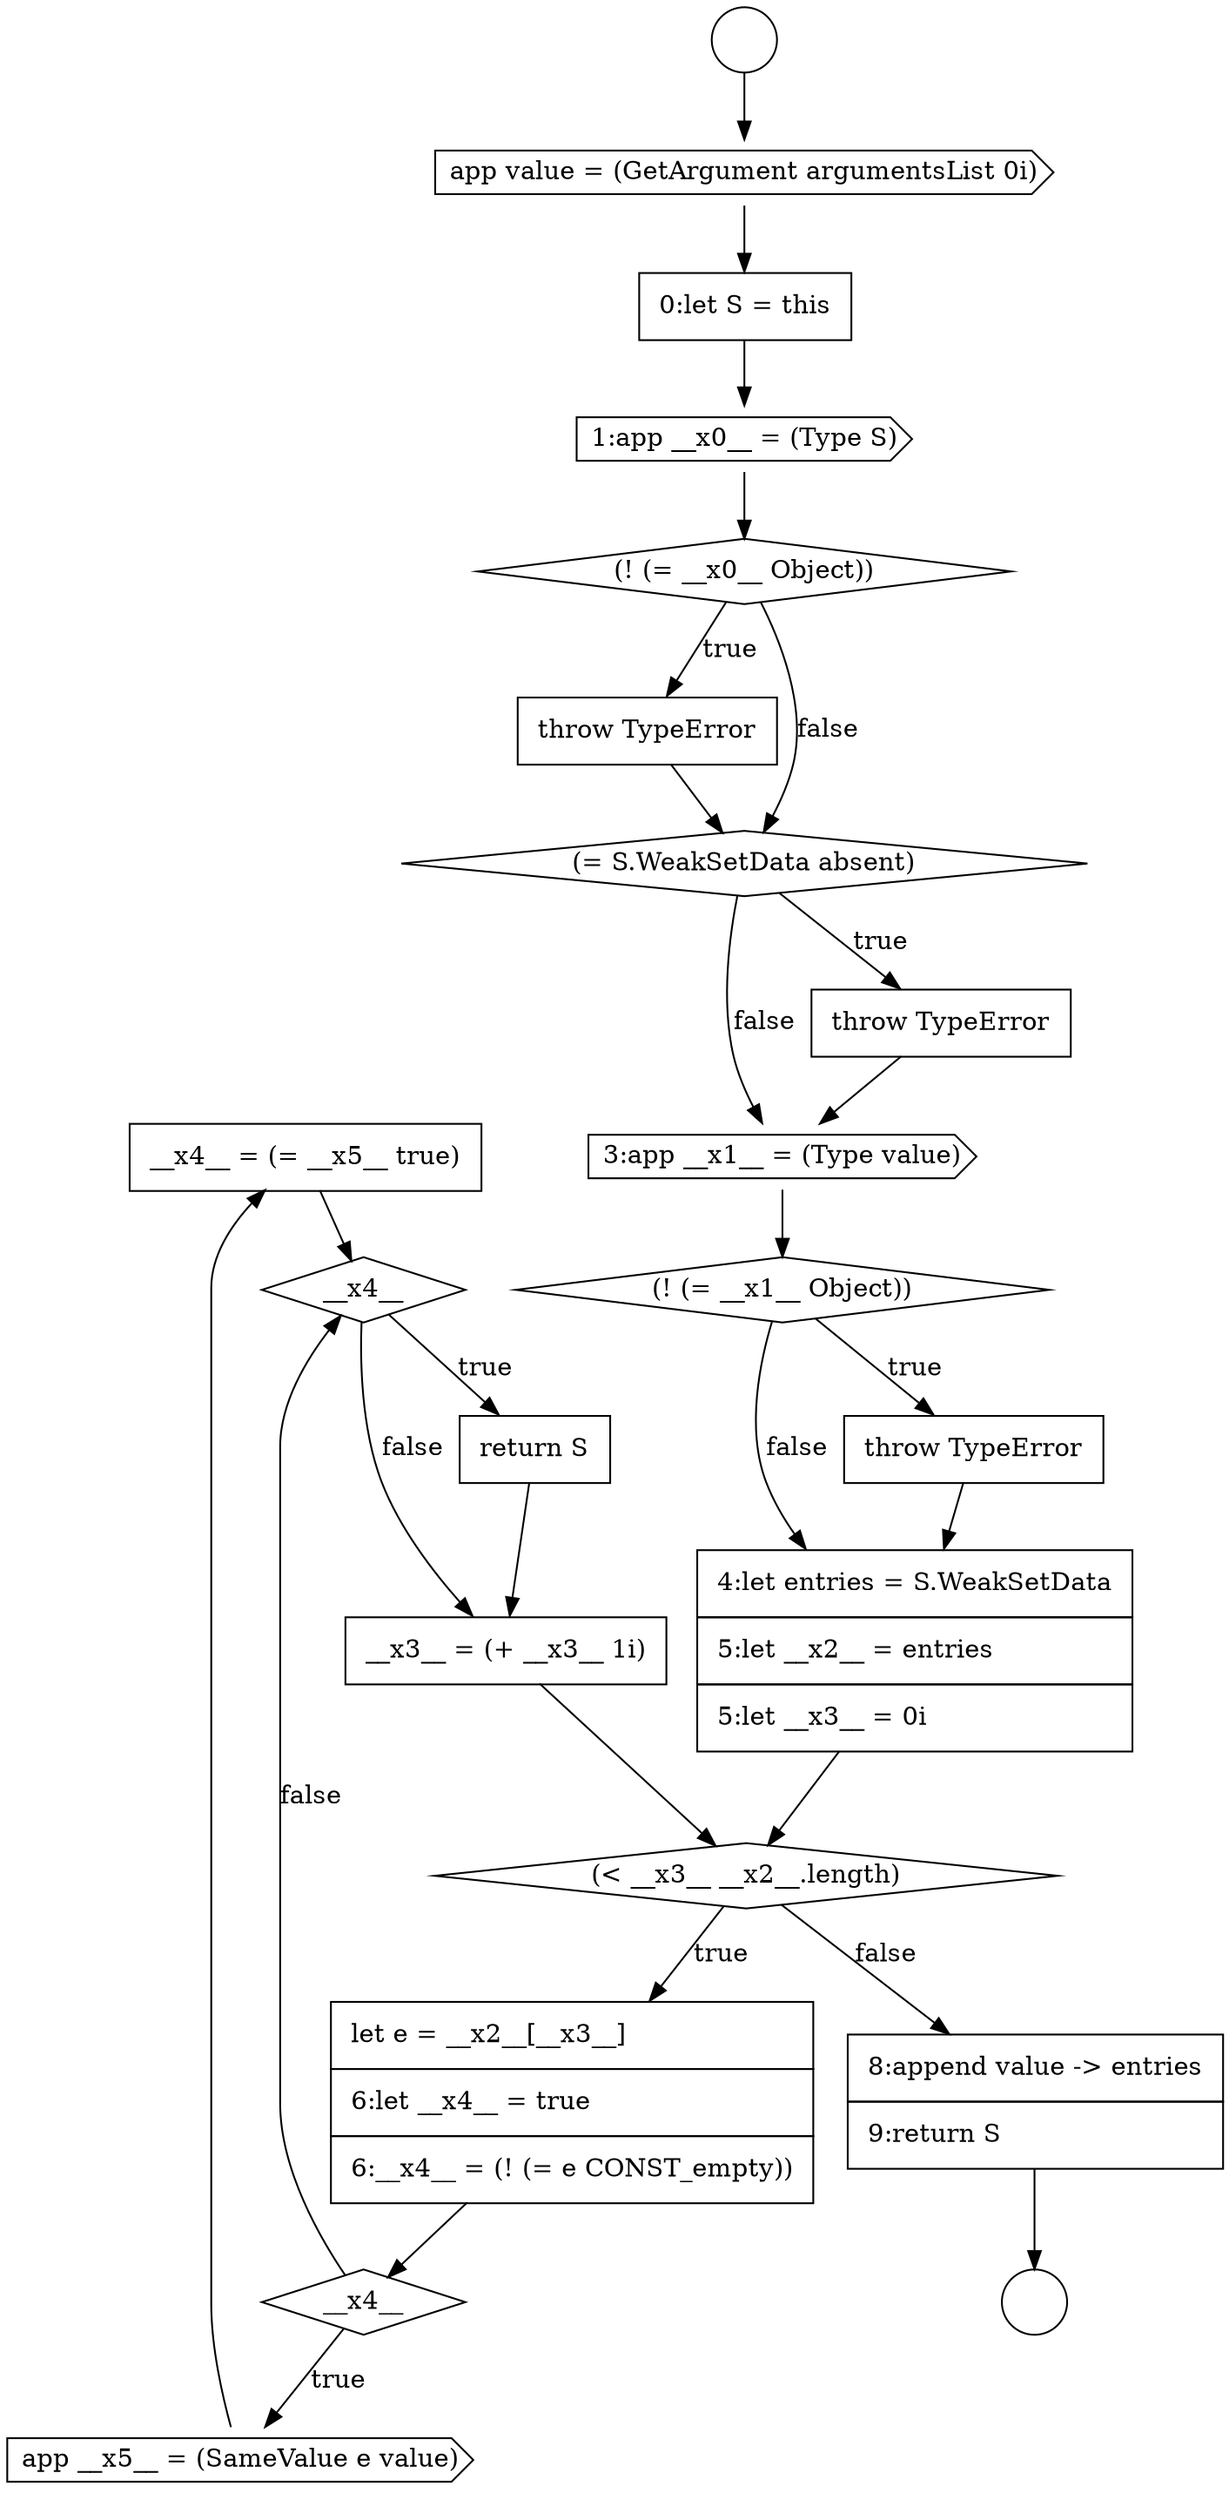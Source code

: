 digraph {
  node14852 [shape=none, margin=0, label=<<font color="black">
    <table border="0" cellborder="1" cellspacing="0" cellpadding="10">
      <tr><td align="left">__x4__ = (= __x5__ true)</td></tr>
    </table>
  </font>> color="black" fillcolor="white" style=filled]
  node14856 [shape=none, margin=0, label=<<font color="black">
    <table border="0" cellborder="1" cellspacing="0" cellpadding="10">
      <tr><td align="left">8:append value -&gt; entries</td></tr>
      <tr><td align="left">9:return S</td></tr>
    </table>
  </font>> color="black" fillcolor="white" style=filled]
  node14844 [shape=cds, label=<<font color="black">3:app __x1__ = (Type value)</font>> color="black" fillcolor="white" style=filled]
  node14836 [shape=circle label=" " color="black" fillcolor="white" style=filled]
  node14851 [shape=cds, label=<<font color="black">app __x5__ = (SameValue e value)</font>> color="black" fillcolor="white" style=filled]
  node14841 [shape=none, margin=0, label=<<font color="black">
    <table border="0" cellborder="1" cellspacing="0" cellpadding="10">
      <tr><td align="left">throw TypeError</td></tr>
    </table>
  </font>> color="black" fillcolor="white" style=filled]
  node14848 [shape=diamond, label=<<font color="black">(&lt; __x3__ __x2__.length)</font>> color="black" fillcolor="white" style=filled]
  node14842 [shape=diamond, label=<<font color="black">(= S.WeakSetData absent)</font>> color="black" fillcolor="white" style=filled]
  node14849 [shape=none, margin=0, label=<<font color="black">
    <table border="0" cellborder="1" cellspacing="0" cellpadding="10">
      <tr><td align="left">let e = __x2__[__x3__]</td></tr>
      <tr><td align="left">6:let __x4__ = true</td></tr>
      <tr><td align="left">6:__x4__ = (! (= e CONST_empty))</td></tr>
    </table>
  </font>> color="black" fillcolor="white" style=filled]
  node14845 [shape=diamond, label=<<font color="black">(! (= __x1__ Object))</font>> color="black" fillcolor="white" style=filled]
  node14837 [shape=cds, label=<<font color="black">app value = (GetArgument argumentsList 0i)</font>> color="black" fillcolor="white" style=filled]
  node14847 [shape=none, margin=0, label=<<font color="black">
    <table border="0" cellborder="1" cellspacing="0" cellpadding="10">
      <tr><td align="left">4:let entries = S.WeakSetData</td></tr>
      <tr><td align="left">5:let __x2__ = entries</td></tr>
      <tr><td align="left">5:let __x3__ = 0i</td></tr>
    </table>
  </font>> color="black" fillcolor="white" style=filled]
  node14855 [shape=none, margin=0, label=<<font color="black">
    <table border="0" cellborder="1" cellspacing="0" cellpadding="10">
      <tr><td align="left">__x3__ = (+ __x3__ 1i)</td></tr>
    </table>
  </font>> color="black" fillcolor="white" style=filled]
  node14840 [shape=diamond, label=<<font color="black">(! (= __x0__ Object))</font>> color="black" fillcolor="white" style=filled]
  node14854 [shape=none, margin=0, label=<<font color="black">
    <table border="0" cellborder="1" cellspacing="0" cellpadding="10">
      <tr><td align="left">return S</td></tr>
    </table>
  </font>> color="black" fillcolor="white" style=filled]
  node14835 [shape=circle label=" " color="black" fillcolor="white" style=filled]
  node14850 [shape=diamond, label=<<font color="black">__x4__</font>> color="black" fillcolor="white" style=filled]
  node14839 [shape=cds, label=<<font color="black">1:app __x0__ = (Type S)</font>> color="black" fillcolor="white" style=filled]
  node14853 [shape=diamond, label=<<font color="black">__x4__</font>> color="black" fillcolor="white" style=filled]
  node14838 [shape=none, margin=0, label=<<font color="black">
    <table border="0" cellborder="1" cellspacing="0" cellpadding="10">
      <tr><td align="left">0:let S = this</td></tr>
    </table>
  </font>> color="black" fillcolor="white" style=filled]
  node14843 [shape=none, margin=0, label=<<font color="black">
    <table border="0" cellborder="1" cellspacing="0" cellpadding="10">
      <tr><td align="left">throw TypeError</td></tr>
    </table>
  </font>> color="black" fillcolor="white" style=filled]
  node14846 [shape=none, margin=0, label=<<font color="black">
    <table border="0" cellborder="1" cellspacing="0" cellpadding="10">
      <tr><td align="left">throw TypeError</td></tr>
    </table>
  </font>> color="black" fillcolor="white" style=filled]
  node14847 -> node14848 [ color="black"]
  node14851 -> node14852 [ color="black"]
  node14849 -> node14850 [ color="black"]
  node14848 -> node14849 [label=<<font color="black">true</font>> color="black"]
  node14848 -> node14856 [label=<<font color="black">false</font>> color="black"]
  node14854 -> node14855 [ color="black"]
  node14835 -> node14837 [ color="black"]
  node14842 -> node14843 [label=<<font color="black">true</font>> color="black"]
  node14842 -> node14844 [label=<<font color="black">false</font>> color="black"]
  node14837 -> node14838 [ color="black"]
  node14845 -> node14846 [label=<<font color="black">true</font>> color="black"]
  node14845 -> node14847 [label=<<font color="black">false</font>> color="black"]
  node14850 -> node14851 [label=<<font color="black">true</font>> color="black"]
  node14850 -> node14853 [label=<<font color="black">false</font>> color="black"]
  node14846 -> node14847 [ color="black"]
  node14855 -> node14848 [ color="black"]
  node14839 -> node14840 [ color="black"]
  node14844 -> node14845 [ color="black"]
  node14840 -> node14841 [label=<<font color="black">true</font>> color="black"]
  node14840 -> node14842 [label=<<font color="black">false</font>> color="black"]
  node14852 -> node14853 [ color="black"]
  node14856 -> node14836 [ color="black"]
  node14843 -> node14844 [ color="black"]
  node14853 -> node14854 [label=<<font color="black">true</font>> color="black"]
  node14853 -> node14855 [label=<<font color="black">false</font>> color="black"]
  node14841 -> node14842 [ color="black"]
  node14838 -> node14839 [ color="black"]
}
